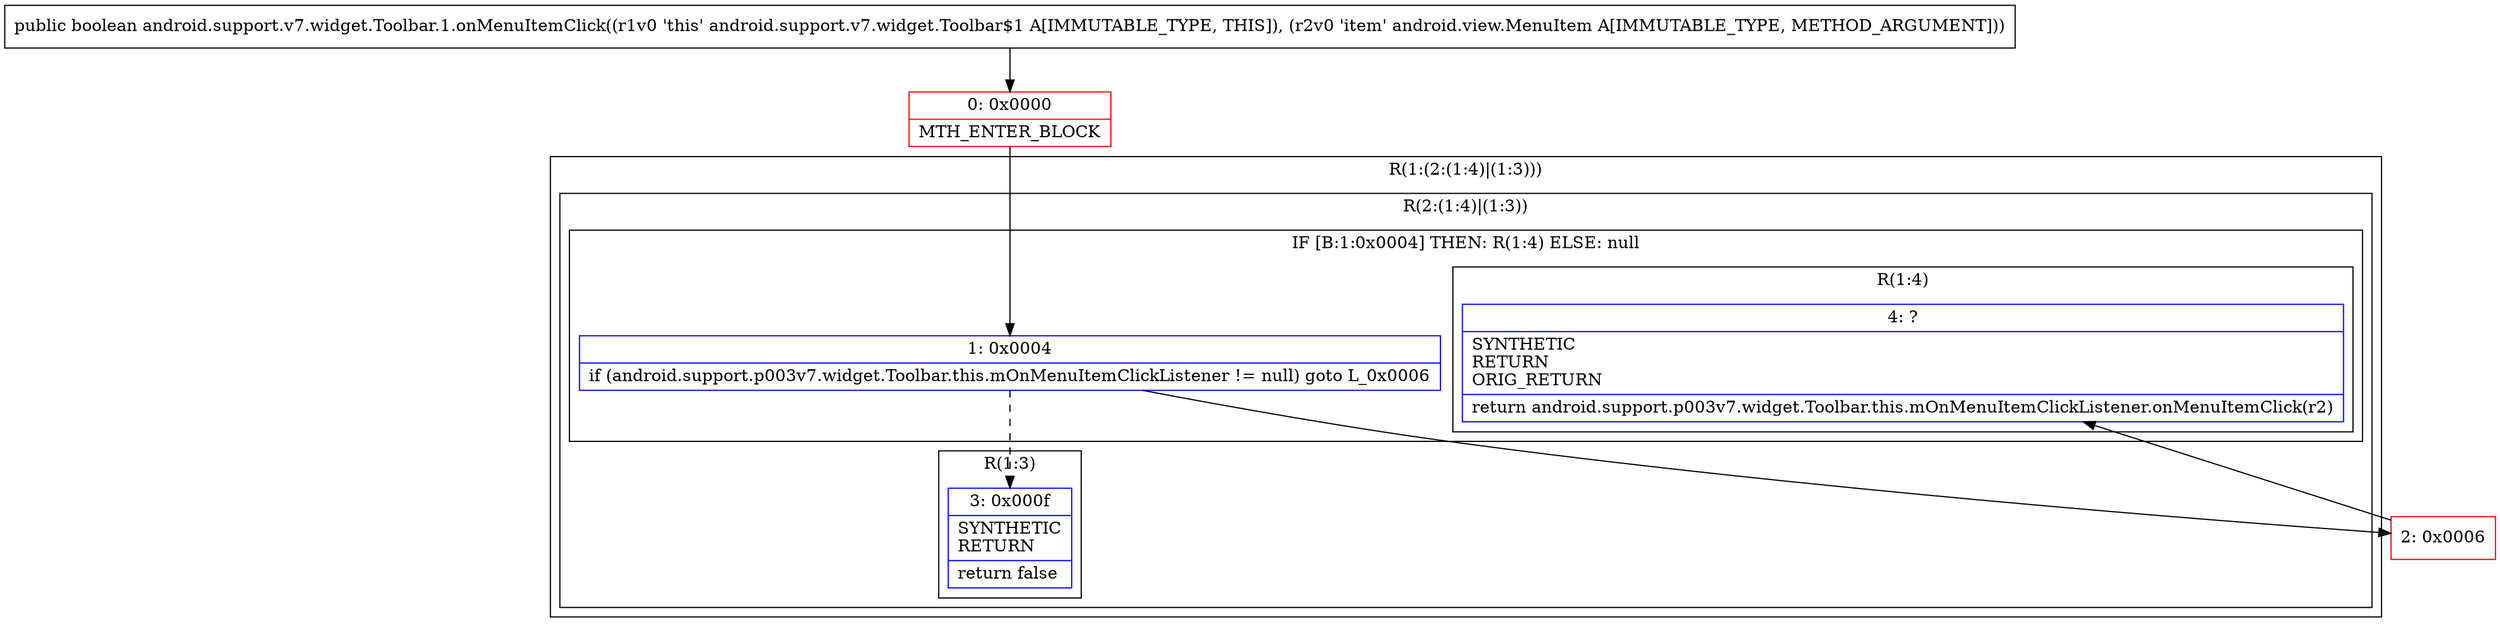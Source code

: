 digraph "CFG forandroid.support.v7.widget.Toolbar.1.onMenuItemClick(Landroid\/view\/MenuItem;)Z" {
subgraph cluster_Region_671933651 {
label = "R(1:(2:(1:4)|(1:3)))";
node [shape=record,color=blue];
subgraph cluster_Region_1413532633 {
label = "R(2:(1:4)|(1:3))";
node [shape=record,color=blue];
subgraph cluster_IfRegion_918781493 {
label = "IF [B:1:0x0004] THEN: R(1:4) ELSE: null";
node [shape=record,color=blue];
Node_1 [shape=record,label="{1\:\ 0x0004|if (android.support.p003v7.widget.Toolbar.this.mOnMenuItemClickListener != null) goto L_0x0006\l}"];
subgraph cluster_Region_1641928411 {
label = "R(1:4)";
node [shape=record,color=blue];
Node_4 [shape=record,label="{4\:\ ?|SYNTHETIC\lRETURN\lORIG_RETURN\l|return android.support.p003v7.widget.Toolbar.this.mOnMenuItemClickListener.onMenuItemClick(r2)\l}"];
}
}
subgraph cluster_Region_783846479 {
label = "R(1:3)";
node [shape=record,color=blue];
Node_3 [shape=record,label="{3\:\ 0x000f|SYNTHETIC\lRETURN\l|return false\l}"];
}
}
}
Node_0 [shape=record,color=red,label="{0\:\ 0x0000|MTH_ENTER_BLOCK\l}"];
Node_2 [shape=record,color=red,label="{2\:\ 0x0006}"];
MethodNode[shape=record,label="{public boolean android.support.v7.widget.Toolbar.1.onMenuItemClick((r1v0 'this' android.support.v7.widget.Toolbar$1 A[IMMUTABLE_TYPE, THIS]), (r2v0 'item' android.view.MenuItem A[IMMUTABLE_TYPE, METHOD_ARGUMENT])) }"];
MethodNode -> Node_0;
Node_1 -> Node_2;
Node_1 -> Node_3[style=dashed];
Node_0 -> Node_1;
Node_2 -> Node_4;
}

